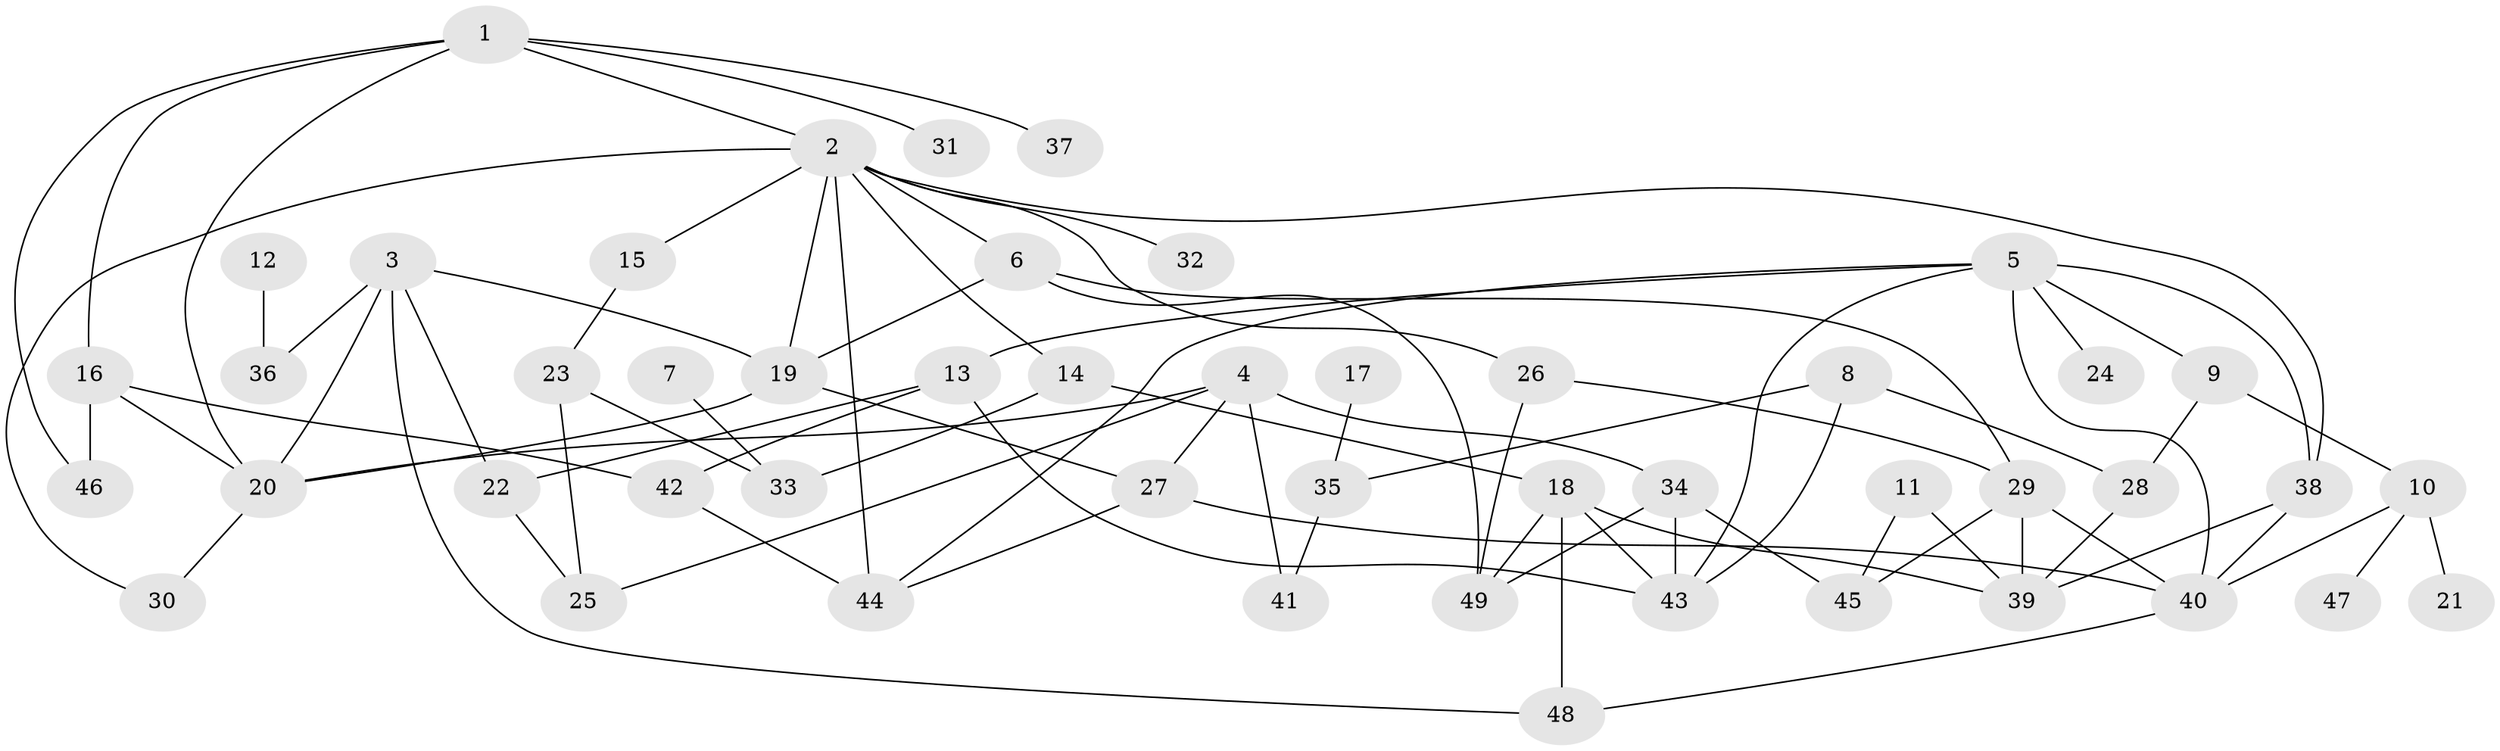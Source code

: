 // original degree distribution, {7: 0.030927835051546393, 4: 0.14432989690721648, 6: 0.05154639175257732, 5: 0.061855670103092786, 3: 0.24742268041237114, 2: 0.26804123711340205, 1: 0.1958762886597938}
// Generated by graph-tools (version 1.1) at 2025/01/03/09/25 03:01:11]
// undirected, 49 vertices, 83 edges
graph export_dot {
graph [start="1"]
  node [color=gray90,style=filled];
  1;
  2;
  3;
  4;
  5;
  6;
  7;
  8;
  9;
  10;
  11;
  12;
  13;
  14;
  15;
  16;
  17;
  18;
  19;
  20;
  21;
  22;
  23;
  24;
  25;
  26;
  27;
  28;
  29;
  30;
  31;
  32;
  33;
  34;
  35;
  36;
  37;
  38;
  39;
  40;
  41;
  42;
  43;
  44;
  45;
  46;
  47;
  48;
  49;
  1 -- 2 [weight=1.0];
  1 -- 16 [weight=1.0];
  1 -- 20 [weight=2.0];
  1 -- 31 [weight=1.0];
  1 -- 37 [weight=2.0];
  1 -- 46 [weight=1.0];
  2 -- 6 [weight=1.0];
  2 -- 14 [weight=1.0];
  2 -- 15 [weight=1.0];
  2 -- 19 [weight=1.0];
  2 -- 26 [weight=1.0];
  2 -- 30 [weight=1.0];
  2 -- 32 [weight=1.0];
  2 -- 38 [weight=1.0];
  2 -- 44 [weight=2.0];
  3 -- 19 [weight=1.0];
  3 -- 20 [weight=2.0];
  3 -- 22 [weight=1.0];
  3 -- 36 [weight=1.0];
  3 -- 48 [weight=1.0];
  4 -- 20 [weight=1.0];
  4 -- 25 [weight=1.0];
  4 -- 27 [weight=2.0];
  4 -- 34 [weight=2.0];
  4 -- 41 [weight=1.0];
  5 -- 9 [weight=1.0];
  5 -- 13 [weight=1.0];
  5 -- 24 [weight=1.0];
  5 -- 38 [weight=1.0];
  5 -- 40 [weight=1.0];
  5 -- 43 [weight=1.0];
  5 -- 44 [weight=1.0];
  6 -- 19 [weight=1.0];
  6 -- 29 [weight=1.0];
  6 -- 49 [weight=1.0];
  7 -- 33 [weight=1.0];
  8 -- 28 [weight=1.0];
  8 -- 35 [weight=1.0];
  8 -- 43 [weight=1.0];
  9 -- 10 [weight=1.0];
  9 -- 28 [weight=1.0];
  10 -- 21 [weight=1.0];
  10 -- 40 [weight=1.0];
  10 -- 47 [weight=1.0];
  11 -- 39 [weight=1.0];
  11 -- 45 [weight=1.0];
  12 -- 36 [weight=1.0];
  13 -- 22 [weight=1.0];
  13 -- 42 [weight=1.0];
  13 -- 43 [weight=1.0];
  14 -- 18 [weight=1.0];
  14 -- 33 [weight=1.0];
  15 -- 23 [weight=1.0];
  16 -- 20 [weight=1.0];
  16 -- 42 [weight=1.0];
  16 -- 46 [weight=1.0];
  17 -- 35 [weight=1.0];
  18 -- 39 [weight=1.0];
  18 -- 43 [weight=1.0];
  18 -- 48 [weight=1.0];
  18 -- 49 [weight=1.0];
  19 -- 20 [weight=1.0];
  19 -- 27 [weight=1.0];
  20 -- 30 [weight=1.0];
  22 -- 25 [weight=1.0];
  23 -- 25 [weight=1.0];
  23 -- 33 [weight=1.0];
  26 -- 29 [weight=1.0];
  26 -- 49 [weight=1.0];
  27 -- 40 [weight=1.0];
  27 -- 44 [weight=1.0];
  28 -- 39 [weight=1.0];
  29 -- 39 [weight=1.0];
  29 -- 40 [weight=1.0];
  29 -- 45 [weight=1.0];
  34 -- 43 [weight=2.0];
  34 -- 45 [weight=2.0];
  34 -- 49 [weight=1.0];
  35 -- 41 [weight=1.0];
  38 -- 39 [weight=1.0];
  38 -- 40 [weight=1.0];
  40 -- 48 [weight=1.0];
  42 -- 44 [weight=1.0];
}
